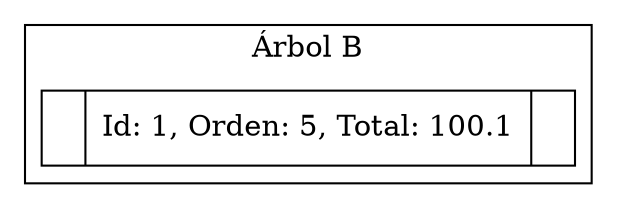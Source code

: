 digraph BTree {
    node [shape=record];
    rankdir=TB;
    subgraph cluster_0 {
        label = "Árbol B";
        n0 [label="<f0> |Id: 1, Orden: 5, Total: 100.1|<f1>"];
    }
}
